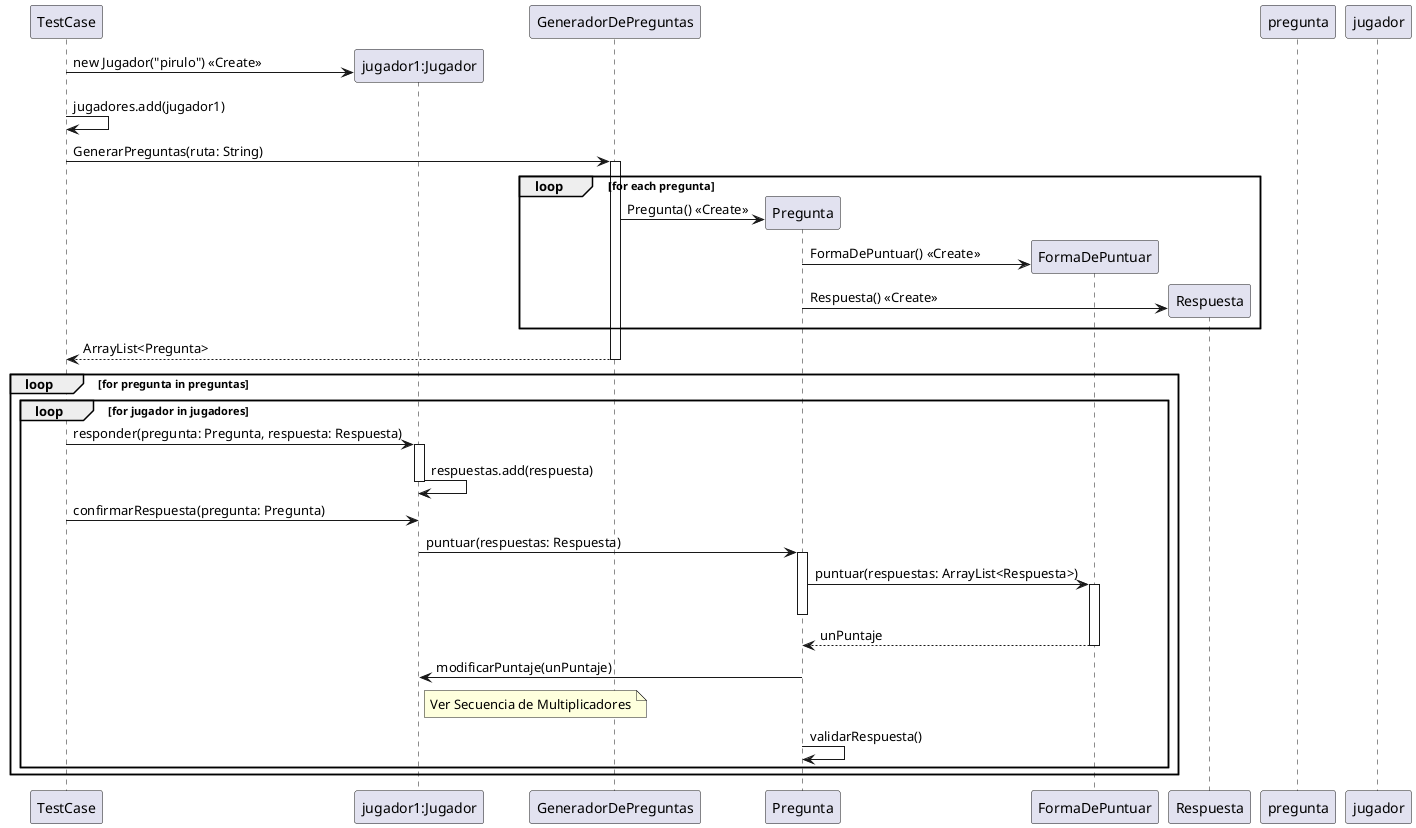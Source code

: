@startuml
'https://plantuml.com/sequence-diagram

Create TestCase

create "jugador1:Jugador"
TestCase -> "jugador1:Jugador" : new Jugador("pirulo") <<Create>>
TestCase -> TestCase : jugadores.add(jugador1)




TestCase -> GeneradorDePreguntas : GenerarPreguntas(ruta: String)

activate GeneradorDePreguntas
loop for each pregunta
    create Pregunta
    GeneradorDePreguntas -> Pregunta : Pregunta() <<Create>>
    create FormaDePuntuar
    Pregunta -> FormaDePuntuar : FormaDePuntuar() <<Create>>
    Create Respuesta
    Pregunta -> Respuesta : Respuesta() <<Create>>
end
GeneradorDePreguntas --> TestCase : ArrayList<Pregunta>
deactivate GeneradorDePreguntas


loop for pregunta in preguntas

    loop for jugador in jugadores
        TestCase -> "jugador1:Jugador" : responder(pregunta: Pregunta, respuesta: Respuesta)
        activate "jugador1:Jugador"
        "jugador1:Jugador" -> "jugador1:Jugador" : respuestas.add(respuesta)
        deactivate "jugador1:Jugador"
        TestCase -> "jugador1:Jugador" : confirmarRespuesta(pregunta: Pregunta)
        "jugador1:Jugador" -> Pregunta : puntuar(respuestas: Respuesta)
        activate Pregunta
        Pregunta -> FormaDePuntuar : puntuar(respuestas: ArrayList<Respuesta>)
        activate FormaDePuntuar
        deactivate Pregunta
        FormaDePuntuar --> Pregunta: unPuntaje
        deactivate FormaDePuntuar
        Pregunta -> "jugador1:Jugador" : modificarPuntaje(unPuntaje)

        note right of "jugador1:Jugador"
            Ver Secuencia de Multiplicadores
        end note

        Pregunta -> Pregunta : validarRespuesta()
        deactivate pregunta
        deactivate jugador
    end

end


@enduml